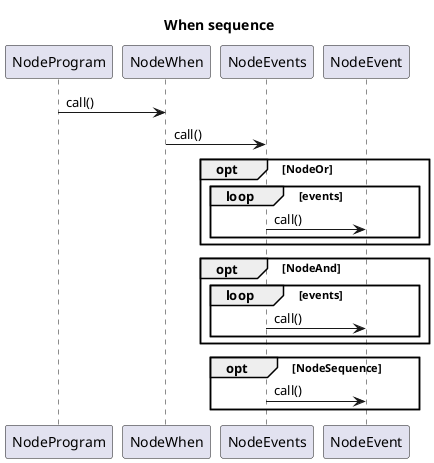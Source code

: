 @startuml
title When sequence
NodeProgram->NodeWhen : call()
NodeWhen->NodeEvents : call()
opt NodeOr
  loop events
    NodeEvents->NodeEvent:call()
  end
end
opt NodeAnd
  loop events
    NodeEvents->NodeEvent:call()
  end
end
opt NodeSequence
    NodeEvents->NodeEvent:call()
end

@enduml